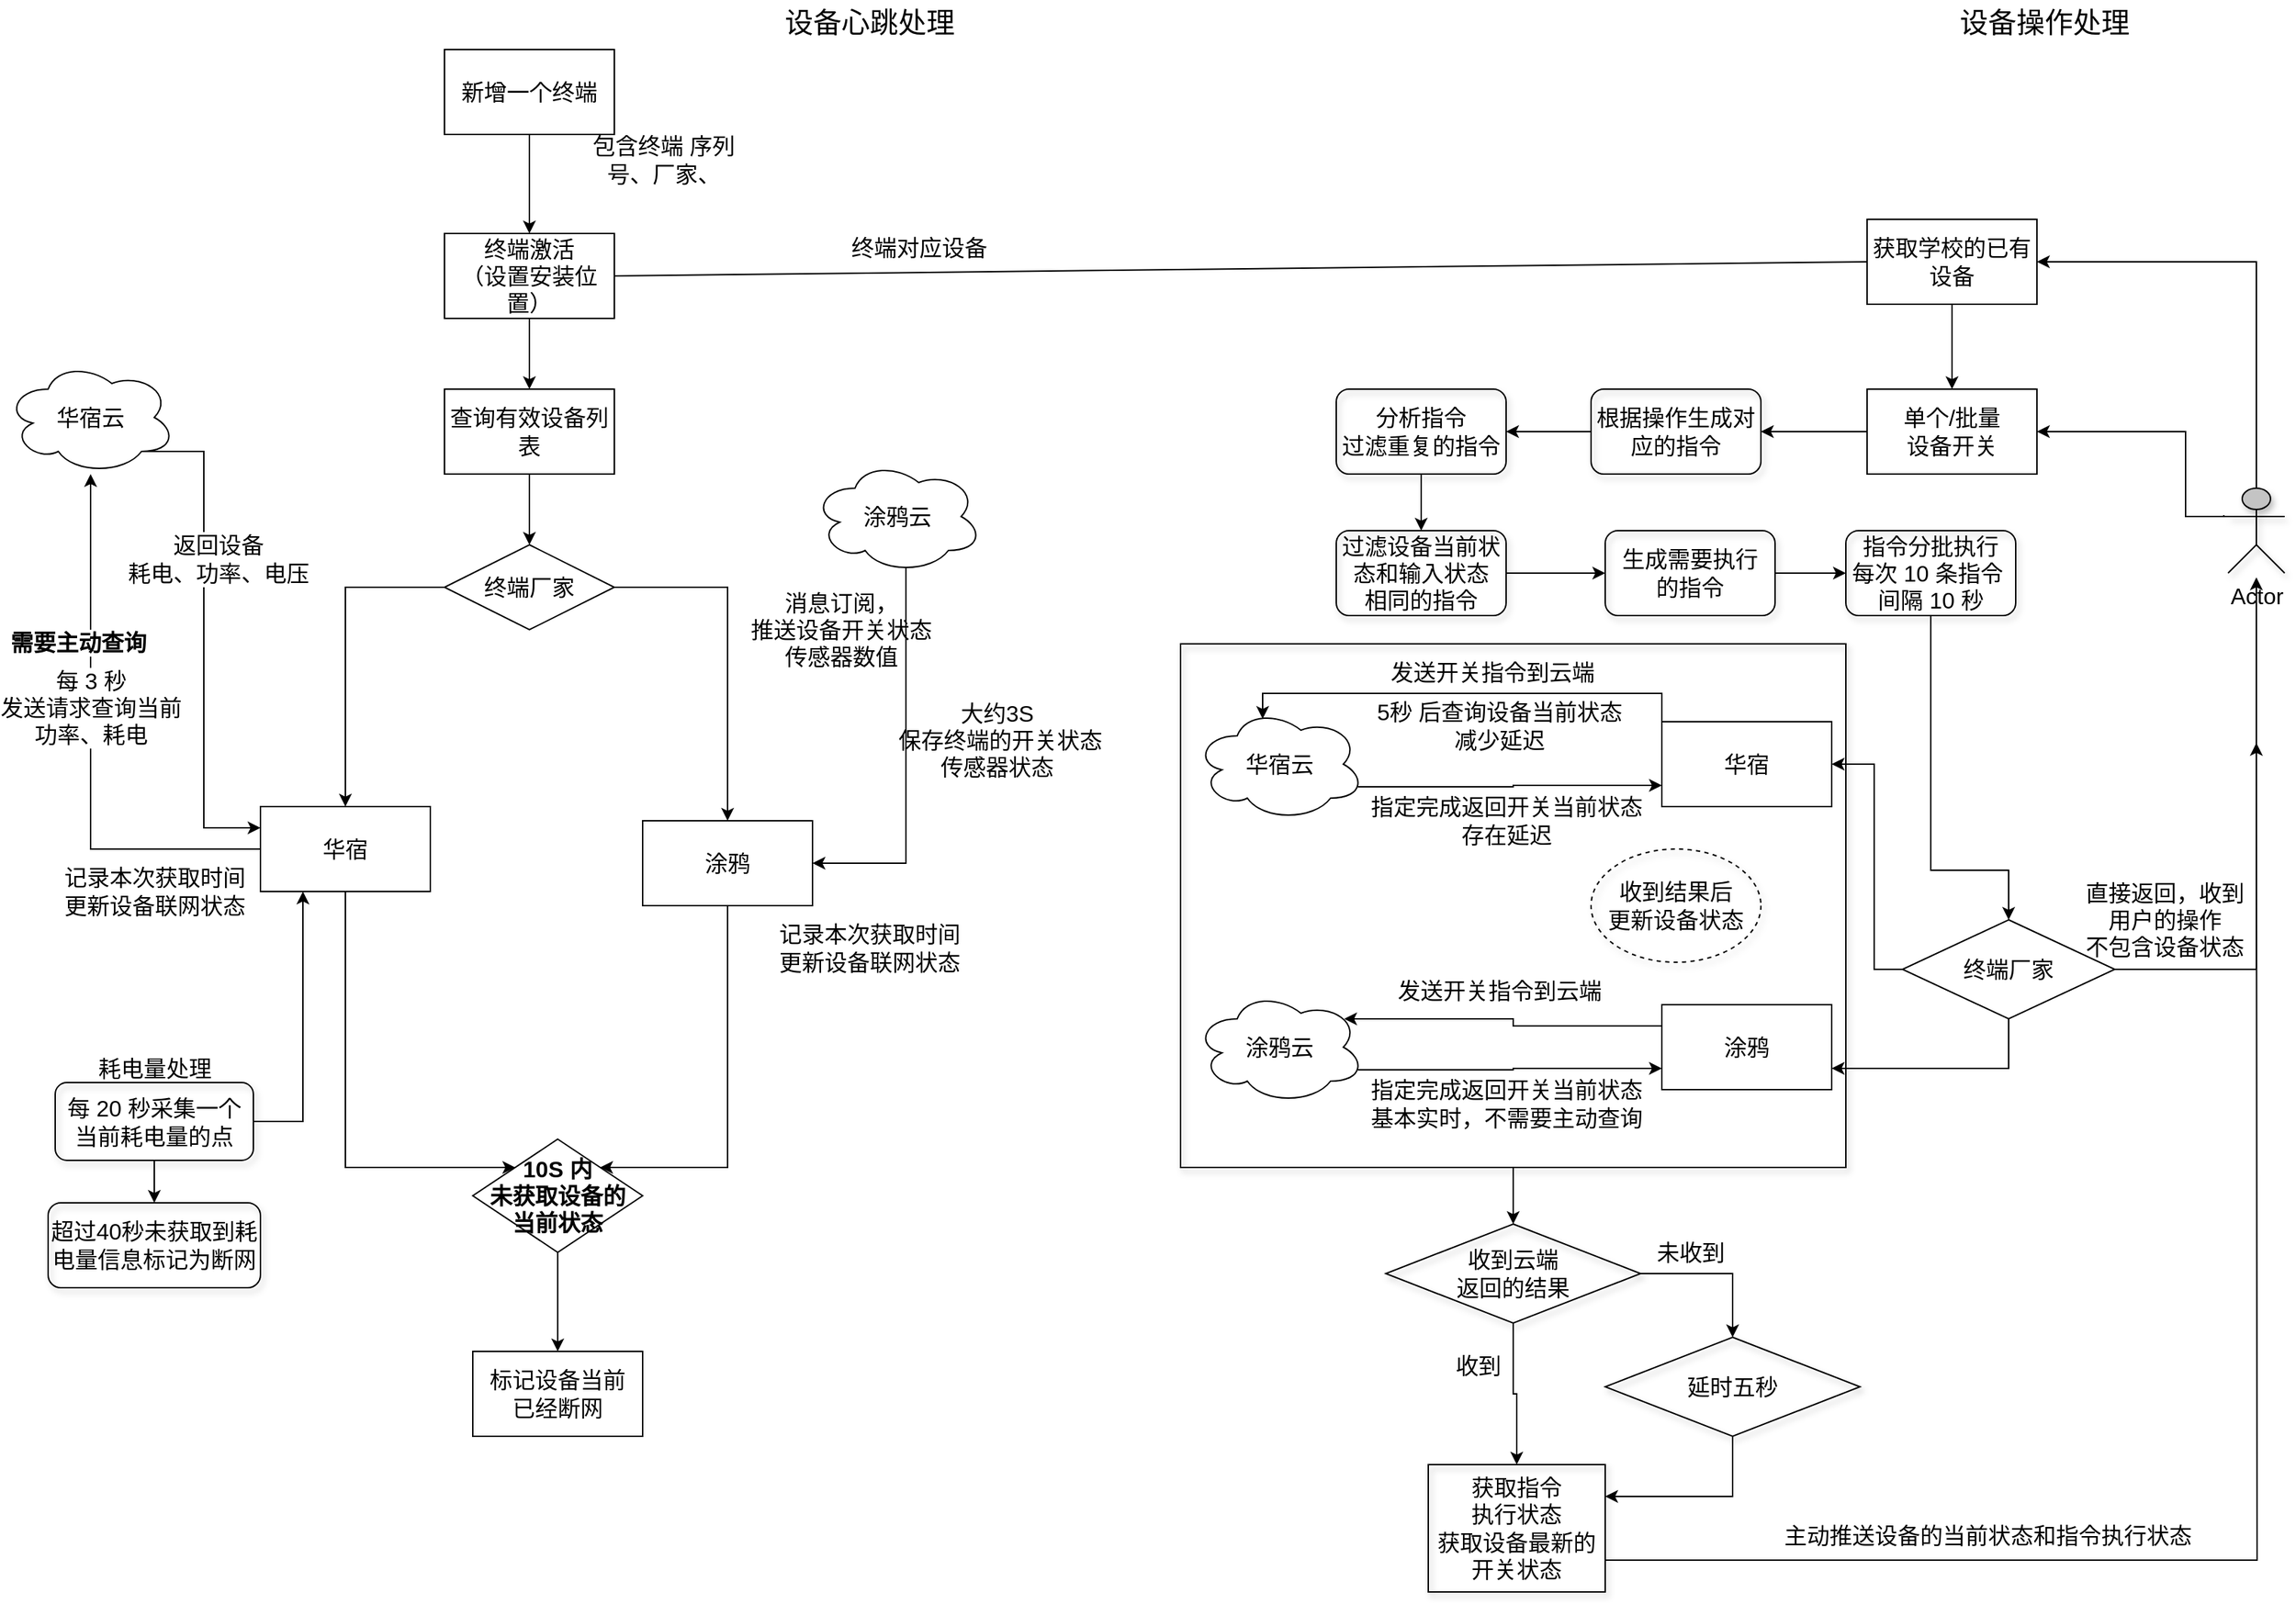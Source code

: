 <mxfile version="15.6.8" type="github"><diagram id="ZUUwoau2dOV1wUeIQhq4" name="Page-1"><mxGraphModel dx="1422" dy="804" grid="1" gridSize="10" guides="1" tooltips="1" connect="1" arrows="1" fold="1" page="1" pageScale="1" pageWidth="827" pageHeight="1169" math="0" shadow="0"><root><mxCell id="0"/><mxCell id="1" parent="0"/><mxCell id="atkVDAw9TOZq_t1VepGE-93" value="" style="rounded=0;whiteSpace=wrap;html=1;shadow=1;sketch=0;fontSize=16;strokeColor=default;fillColor=none;" vertex="1" parent="1"><mxGeometry x="850" y="470" width="470" height="370" as="geometry"/></mxCell><mxCell id="atkVDAw9TOZq_t1VepGE-56" style="edgeStyle=orthogonalEdgeStyle;rounded=0;orthogonalLoop=1;jettySize=auto;html=1;exitX=0.5;exitY=1;exitDx=0;exitDy=0;fontSize=16;" edge="1" parent="1" source="yvdlTApYN1XfsLKoz2Sv-1" target="atkVDAw9TOZq_t1VepGE-43"><mxGeometry relative="1" as="geometry"/></mxCell><mxCell id="yvdlTApYN1XfsLKoz2Sv-1" value="获取学校的已有设备" style="rounded=0;whiteSpace=wrap;html=1;fontSize=16;" parent="1" vertex="1"><mxGeometry x="1335" y="170" width="120" height="60" as="geometry"/></mxCell><mxCell id="atkVDAw9TOZq_t1VepGE-6" value="" style="edgeStyle=orthogonalEdgeStyle;rounded=0;orthogonalLoop=1;jettySize=auto;html=1;fontSize=16;" edge="1" parent="1" source="atkVDAw9TOZq_t1VepGE-1" target="atkVDAw9TOZq_t1VepGE-2"><mxGeometry relative="1" as="geometry"/></mxCell><mxCell id="atkVDAw9TOZq_t1VepGE-1" value="新增一个终端" style="rounded=0;whiteSpace=wrap;html=1;fontSize=16;" vertex="1" parent="1"><mxGeometry x="330" y="50" width="120" height="60" as="geometry"/></mxCell><mxCell id="atkVDAw9TOZq_t1VepGE-5" value="" style="edgeStyle=orthogonalEdgeStyle;rounded=0;orthogonalLoop=1;jettySize=auto;html=1;fontSize=16;" edge="1" parent="1" source="atkVDAw9TOZq_t1VepGE-2" target="atkVDAw9TOZq_t1VepGE-4"><mxGeometry relative="1" as="geometry"/></mxCell><mxCell id="atkVDAw9TOZq_t1VepGE-2" value="终端激活&lt;br style=&quot;font-size: 16px;&quot;&gt;（设置安装位置）" style="rounded=0;whiteSpace=wrap;html=1;fontSize=16;" vertex="1" parent="1"><mxGeometry x="330" y="180" width="120" height="60" as="geometry"/></mxCell><mxCell id="atkVDAw9TOZq_t1VepGE-3" value="包含终端 序列号、厂家、" style="text;html=1;strokeColor=none;fillColor=none;align=center;verticalAlign=middle;whiteSpace=wrap;rounded=0;fontSize=16;" vertex="1" parent="1"><mxGeometry x="430" y="100" width="110" height="55" as="geometry"/></mxCell><mxCell id="atkVDAw9TOZq_t1VepGE-17" value="" style="edgeStyle=orthogonalEdgeStyle;rounded=0;orthogonalLoop=1;jettySize=auto;html=1;fontSize=16;" edge="1" parent="1" source="atkVDAw9TOZq_t1VepGE-4" target="atkVDAw9TOZq_t1VepGE-16"><mxGeometry relative="1" as="geometry"/></mxCell><mxCell id="atkVDAw9TOZq_t1VepGE-4" value="查询有效设备列表" style="whiteSpace=wrap;html=1;rounded=0;fontSize=16;" vertex="1" parent="1"><mxGeometry x="330" y="290" width="120" height="60" as="geometry"/></mxCell><mxCell id="atkVDAw9TOZq_t1VepGE-29" style="edgeStyle=orthogonalEdgeStyle;rounded=0;orthogonalLoop=1;jettySize=auto;html=1;exitX=0.55;exitY=0.95;exitDx=0;exitDy=0;exitPerimeter=0;entryX=1;entryY=0.5;entryDx=0;entryDy=0;fontSize=16;" edge="1" parent="1" source="atkVDAw9TOZq_t1VepGE-7" target="atkVDAw9TOZq_t1VepGE-20"><mxGeometry relative="1" as="geometry"/></mxCell><mxCell id="atkVDAw9TOZq_t1VepGE-7" value="涂鸦云" style="ellipse;shape=cloud;whiteSpace=wrap;html=1;fontSize=16;" vertex="1" parent="1"><mxGeometry x="590" y="340" width="120" height="80" as="geometry"/></mxCell><mxCell id="atkVDAw9TOZq_t1VepGE-24" style="edgeStyle=orthogonalEdgeStyle;rounded=0;orthogonalLoop=1;jettySize=auto;html=1;exitX=0.8;exitY=0.8;exitDx=0;exitDy=0;exitPerimeter=0;entryX=0;entryY=0.25;entryDx=0;entryDy=0;fontSize=16;" edge="1" parent="1" source="atkVDAw9TOZq_t1VepGE-8" target="atkVDAw9TOZq_t1VepGE-18"><mxGeometry relative="1" as="geometry"><Array as="points"><mxPoint x="160" y="334"/><mxPoint x="160" y="600"/></Array></mxGeometry></mxCell><mxCell id="atkVDAw9TOZq_t1VepGE-27" value="返回设备&lt;br style=&quot;font-size: 16px;&quot;&gt;耗电、功率、电压" style="edgeLabel;html=1;align=center;verticalAlign=middle;resizable=0;points=[];fontSize=16;" vertex="1" connectable="0" parent="atkVDAw9TOZq_t1VepGE-24"><mxGeometry x="-0.702" y="7" relative="1" as="geometry"><mxPoint x="3" y="68" as="offset"/></mxGeometry></mxCell><mxCell id="atkVDAw9TOZq_t1VepGE-8" value="华宿云" style="ellipse;shape=cloud;whiteSpace=wrap;html=1;fontSize=16;" vertex="1" parent="1"><mxGeometry x="20" y="270" width="120" height="80" as="geometry"/></mxCell><mxCell id="atkVDAw9TOZq_t1VepGE-9" value="" style="endArrow=none;html=1;rounded=0;entryX=0;entryY=0.5;entryDx=0;entryDy=0;exitX=1;exitY=0.5;exitDx=0;exitDy=0;fontSize=16;" edge="1" parent="1" source="atkVDAw9TOZq_t1VepGE-2" target="yvdlTApYN1XfsLKoz2Sv-1"><mxGeometry width="50" height="50" relative="1" as="geometry"><mxPoint x="470" y="240" as="sourcePoint"/><mxPoint x="520" y="190" as="targetPoint"/></mxGeometry></mxCell><mxCell id="atkVDAw9TOZq_t1VepGE-10" value="终端对应设备" style="text;html=1;align=center;verticalAlign=middle;resizable=0;points=[];autosize=1;strokeColor=none;fillColor=none;fontSize=16;" vertex="1" parent="1"><mxGeometry x="610" y="180" width="110" height="20" as="geometry"/></mxCell><mxCell id="atkVDAw9TOZq_t1VepGE-19" value="" style="edgeStyle=orthogonalEdgeStyle;rounded=0;orthogonalLoop=1;jettySize=auto;html=1;fontSize=16;" edge="1" parent="1" source="atkVDAw9TOZq_t1VepGE-16" target="atkVDAw9TOZq_t1VepGE-18"><mxGeometry relative="1" as="geometry"/></mxCell><mxCell id="atkVDAw9TOZq_t1VepGE-21" value="" style="edgeStyle=orthogonalEdgeStyle;rounded=0;orthogonalLoop=1;jettySize=auto;html=1;fontSize=16;" edge="1" parent="1" source="atkVDAw9TOZq_t1VepGE-16" target="atkVDAw9TOZq_t1VepGE-20"><mxGeometry relative="1" as="geometry"/></mxCell><mxCell id="atkVDAw9TOZq_t1VepGE-16" value="终端厂家" style="rhombus;whiteSpace=wrap;html=1;rounded=0;fontSize=16;" vertex="1" parent="1"><mxGeometry x="330" y="400" width="120" height="60" as="geometry"/></mxCell><mxCell id="atkVDAw9TOZq_t1VepGE-22" style="edgeStyle=orthogonalEdgeStyle;rounded=0;orthogonalLoop=1;jettySize=auto;html=1;exitX=0;exitY=0.5;exitDx=0;exitDy=0;fontSize=16;" edge="1" parent="1" source="atkVDAw9TOZq_t1VepGE-18" target="atkVDAw9TOZq_t1VepGE-8"><mxGeometry relative="1" as="geometry"/></mxCell><mxCell id="atkVDAw9TOZq_t1VepGE-23" value="每 3 秒&lt;br style=&quot;font-size: 16px;&quot;&gt;发送请求查询当前&lt;br style=&quot;font-size: 16px;&quot;&gt;功率、耗电" style="edgeLabel;html=1;align=center;verticalAlign=middle;resizable=0;points=[];fontSize=16;" vertex="1" connectable="0" parent="atkVDAw9TOZq_t1VepGE-22"><mxGeometry x="0.585" y="-7" relative="1" as="geometry"><mxPoint x="-7" y="85" as="offset"/></mxGeometry></mxCell><mxCell id="atkVDAw9TOZq_t1VepGE-126" value="需要主动查询" style="edgeLabel;html=1;align=center;verticalAlign=middle;resizable=0;points=[];fontSize=16;fontStyle=1" vertex="1" connectable="0" parent="atkVDAw9TOZq_t1VepGE-22"><mxGeometry x="0.382" y="9" relative="1" as="geometry"><mxPoint as="offset"/></mxGeometry></mxCell><mxCell id="atkVDAw9TOZq_t1VepGE-123" style="edgeStyle=orthogonalEdgeStyle;rounded=0;orthogonalLoop=1;jettySize=auto;html=1;exitX=0.5;exitY=1;exitDx=0;exitDy=0;entryX=0;entryY=0;entryDx=0;entryDy=0;fontSize=16;" edge="1" parent="1" source="atkVDAw9TOZq_t1VepGE-18" target="atkVDAw9TOZq_t1VepGE-36"><mxGeometry relative="1" as="geometry"><Array as="points"><mxPoint x="260" y="840"/></Array></mxGeometry></mxCell><mxCell id="atkVDAw9TOZq_t1VepGE-18" value="华宿" style="whiteSpace=wrap;html=1;rounded=0;fontSize=16;" vertex="1" parent="1"><mxGeometry x="200" y="585" width="120" height="60" as="geometry"/></mxCell><mxCell id="atkVDAw9TOZq_t1VepGE-122" style="edgeStyle=orthogonalEdgeStyle;rounded=0;orthogonalLoop=1;jettySize=auto;html=1;exitX=0.5;exitY=1;exitDx=0;exitDy=0;entryX=1;entryY=0;entryDx=0;entryDy=0;fontSize=16;" edge="1" parent="1" source="atkVDAw9TOZq_t1VepGE-20" target="atkVDAw9TOZq_t1VepGE-36"><mxGeometry relative="1" as="geometry"><Array as="points"><mxPoint x="530" y="840"/></Array></mxGeometry></mxCell><mxCell id="atkVDAw9TOZq_t1VepGE-20" value="涂鸦" style="whiteSpace=wrap;html=1;rounded=0;fontSize=16;" vertex="1" parent="1"><mxGeometry x="470" y="595" width="120" height="60" as="geometry"/></mxCell><mxCell id="atkVDAw9TOZq_t1VepGE-28" value="记录本次获取时间&lt;br style=&quot;font-size: 16px;&quot;&gt;更新设备联网状态" style="text;html=1;align=center;verticalAlign=middle;resizable=0;points=[];autosize=1;strokeColor=none;fillColor=none;fontSize=16;" vertex="1" parent="1"><mxGeometry x="55" y="625" width="140" height="40" as="geometry"/></mxCell><mxCell id="atkVDAw9TOZq_t1VepGE-30" value="消息订阅，&lt;br style=&quot;font-size: 16px;&quot;&gt;推送设备开关状态&lt;br style=&quot;font-size: 16px;&quot;&gt;传感器数值" style="text;html=1;align=center;verticalAlign=middle;resizable=0;points=[];autosize=1;strokeColor=none;fillColor=none;fontSize=16;" vertex="1" parent="1"><mxGeometry x="540" y="430" width="140" height="60" as="geometry"/></mxCell><mxCell id="atkVDAw9TOZq_t1VepGE-31" value="大约3S&lt;br style=&quot;font-size: 16px;&quot;&gt;&amp;nbsp;保存终端的开关状态&lt;br style=&quot;font-size: 16px;&quot;&gt;传感器状态" style="text;html=1;align=center;verticalAlign=middle;resizable=0;points=[];autosize=1;strokeColor=none;fillColor=none;fontSize=16;dashed=1;" vertex="1" parent="1"><mxGeometry x="640" y="508" width="160" height="60" as="geometry"/></mxCell><mxCell id="atkVDAw9TOZq_t1VepGE-32" value="记录本次获取时间&lt;br style=&quot;font-size: 16px;&quot;&gt;更新设备联网状态" style="text;html=1;align=center;verticalAlign=middle;resizable=0;points=[];autosize=1;strokeColor=none;fillColor=none;fontSize=16;" vertex="1" parent="1"><mxGeometry x="560" y="665" width="140" height="40" as="geometry"/></mxCell><mxCell id="atkVDAw9TOZq_t1VepGE-121" value="" style="edgeStyle=orthogonalEdgeStyle;rounded=0;orthogonalLoop=1;jettySize=auto;html=1;fontSize=16;" edge="1" parent="1" source="atkVDAw9TOZq_t1VepGE-36" target="atkVDAw9TOZq_t1VepGE-40"><mxGeometry relative="1" as="geometry"/></mxCell><mxCell id="atkVDAw9TOZq_t1VepGE-36" value="&lt;b&gt;10S 内&lt;br style=&quot;font-size: 16px&quot;&gt;未获取设备的&lt;br style=&quot;font-size: 16px&quot;&gt;当前状态&lt;/b&gt;" style="rhombus;whiteSpace=wrap;html=1;fontSize=16;" vertex="1" parent="1"><mxGeometry x="350" y="820" width="120" height="80" as="geometry"/></mxCell><mxCell id="atkVDAw9TOZq_t1VepGE-40" value="标记设备当前&lt;br style=&quot;font-size: 16px;&quot;&gt;已经断网" style="whiteSpace=wrap;html=1;fontSize=16;" vertex="1" parent="1"><mxGeometry x="350" y="970" width="120" height="60" as="geometry"/></mxCell><mxCell id="atkVDAw9TOZq_t1VepGE-71" style="edgeStyle=orthogonalEdgeStyle;rounded=0;orthogonalLoop=1;jettySize=auto;html=1;exitX=0;exitY=0.5;exitDx=0;exitDy=0;entryX=1;entryY=0.5;entryDx=0;entryDy=0;fontSize=16;" edge="1" parent="1" source="atkVDAw9TOZq_t1VepGE-43" target="atkVDAw9TOZq_t1VepGE-63"><mxGeometry relative="1" as="geometry"/></mxCell><mxCell id="atkVDAw9TOZq_t1VepGE-43" value="单个/批量&lt;br style=&quot;font-size: 16px;&quot;&gt;设备开关" style="rounded=0;whiteSpace=wrap;html=1;fontSize=16;" vertex="1" parent="1"><mxGeometry x="1335" y="290" width="120" height="60" as="geometry"/></mxCell><mxCell id="atkVDAw9TOZq_t1VepGE-87" style="edgeStyle=orthogonalEdgeStyle;rounded=0;orthogonalLoop=1;jettySize=auto;html=1;exitX=0.96;exitY=0.7;exitDx=0;exitDy=0;exitPerimeter=0;entryX=0;entryY=0.75;entryDx=0;entryDy=0;fontSize=16;" edge="1" parent="1" source="atkVDAw9TOZq_t1VepGE-44" target="atkVDAw9TOZq_t1VepGE-48"><mxGeometry relative="1" as="geometry"/></mxCell><mxCell id="atkVDAw9TOZq_t1VepGE-44" value="涂鸦云" style="ellipse;shape=cloud;whiteSpace=wrap;html=1;fontSize=16;" vertex="1" parent="1"><mxGeometry x="860" y="715" width="120" height="80" as="geometry"/></mxCell><mxCell id="atkVDAw9TOZq_t1VepGE-78" style="edgeStyle=orthogonalEdgeStyle;rounded=0;orthogonalLoop=1;jettySize=auto;html=1;exitX=0.96;exitY=0.7;exitDx=0;exitDy=0;exitPerimeter=0;entryX=0;entryY=0.75;entryDx=0;entryDy=0;fontSize=16;" edge="1" parent="1" source="atkVDAw9TOZq_t1VepGE-45" target="atkVDAw9TOZq_t1VepGE-50"><mxGeometry relative="1" as="geometry"/></mxCell><mxCell id="atkVDAw9TOZq_t1VepGE-79" value="指定完成返回开关当前状态&lt;br style=&quot;font-size: 16px;&quot;&gt;存在延迟" style="edgeLabel;html=1;align=center;verticalAlign=middle;resizable=0;points=[];fontSize=16;" vertex="1" connectable="0" parent="atkVDAw9TOZq_t1VepGE-78"><mxGeometry x="-0.316" y="-10" relative="1" as="geometry"><mxPoint x="31" y="14" as="offset"/></mxGeometry></mxCell><mxCell id="atkVDAw9TOZq_t1VepGE-88" value="指定完成返回开关当前状态&lt;br style=&quot;font-size: 16px;&quot;&gt;基本实时，不需要主动查询" style="edgeLabel;html=1;align=center;verticalAlign=middle;resizable=0;points=[];fontSize=16;" vertex="1" connectable="0" parent="atkVDAw9TOZq_t1VepGE-78"><mxGeometry x="-0.316" y="-10" relative="1" as="geometry"><mxPoint x="31" y="214" as="offset"/></mxGeometry></mxCell><mxCell id="atkVDAw9TOZq_t1VepGE-45" value="华宿云" style="ellipse;shape=cloud;whiteSpace=wrap;html=1;fontSize=16;" vertex="1" parent="1"><mxGeometry x="860" y="515" width="120" height="80" as="geometry"/></mxCell><mxCell id="atkVDAw9TOZq_t1VepGE-51" value="" style="edgeStyle=orthogonalEdgeStyle;rounded=0;orthogonalLoop=1;jettySize=auto;html=1;fontSize=16;" edge="1" parent="1" source="atkVDAw9TOZq_t1VepGE-46" target="atkVDAw9TOZq_t1VepGE-50"><mxGeometry relative="1" as="geometry"><Array as="points"><mxPoint x="1340" y="555"/></Array></mxGeometry></mxCell><mxCell id="atkVDAw9TOZq_t1VepGE-52" style="edgeStyle=orthogonalEdgeStyle;rounded=0;orthogonalLoop=1;jettySize=auto;html=1;exitX=0.5;exitY=1;exitDx=0;exitDy=0;entryX=1;entryY=0.75;entryDx=0;entryDy=0;fontSize=16;" edge="1" parent="1" source="atkVDAw9TOZq_t1VepGE-46" target="atkVDAw9TOZq_t1VepGE-48"><mxGeometry relative="1" as="geometry"/></mxCell><mxCell id="atkVDAw9TOZq_t1VepGE-90" style="edgeStyle=orthogonalEdgeStyle;rounded=0;orthogonalLoop=1;jettySize=auto;html=1;exitX=1;exitY=0.5;exitDx=0;exitDy=0;fontSize=16;" edge="1" parent="1" source="atkVDAw9TOZq_t1VepGE-46" target="atkVDAw9TOZq_t1VepGE-53"><mxGeometry relative="1" as="geometry"/></mxCell><mxCell id="atkVDAw9TOZq_t1VepGE-46" value="终端厂家" style="rhombus;whiteSpace=wrap;html=1;rounded=0;fontSize=16;" vertex="1" parent="1"><mxGeometry x="1360" y="665" width="150" height="70" as="geometry"/></mxCell><mxCell id="atkVDAw9TOZq_t1VepGE-85" style="edgeStyle=orthogonalEdgeStyle;rounded=0;orthogonalLoop=1;jettySize=auto;html=1;exitX=0;exitY=0.25;exitDx=0;exitDy=0;entryX=0.88;entryY=0.25;entryDx=0;entryDy=0;entryPerimeter=0;fontSize=16;" edge="1" parent="1" source="atkVDAw9TOZq_t1VepGE-48" target="atkVDAw9TOZq_t1VepGE-44"><mxGeometry relative="1" as="geometry"/></mxCell><mxCell id="atkVDAw9TOZq_t1VepGE-48" value="涂鸦" style="whiteSpace=wrap;html=1;rounded=0;fontSize=16;" vertex="1" parent="1"><mxGeometry x="1190" y="725" width="120" height="60" as="geometry"/></mxCell><mxCell id="atkVDAw9TOZq_t1VepGE-82" style="edgeStyle=orthogonalEdgeStyle;rounded=0;orthogonalLoop=1;jettySize=auto;html=1;exitX=0;exitY=0;exitDx=0;exitDy=0;entryX=0.4;entryY=0.1;entryDx=0;entryDy=0;entryPerimeter=0;fontSize=16;" edge="1" parent="1" source="atkVDAw9TOZq_t1VepGE-50" target="atkVDAw9TOZq_t1VepGE-45"><mxGeometry relative="1" as="geometry"><Array as="points"><mxPoint x="1190" y="505"/><mxPoint x="908" y="505"/></Array></mxGeometry></mxCell><mxCell id="atkVDAw9TOZq_t1VepGE-50" value="华宿" style="whiteSpace=wrap;html=1;rounded=0;fontSize=16;" vertex="1" parent="1"><mxGeometry x="1190" y="525" width="120" height="60" as="geometry"/></mxCell><mxCell id="atkVDAw9TOZq_t1VepGE-55" style="edgeStyle=orthogonalEdgeStyle;rounded=0;orthogonalLoop=1;jettySize=auto;html=1;exitX=0;exitY=0.333;exitDx=0;exitDy=0;exitPerimeter=0;entryX=1;entryY=0.5;entryDx=0;entryDy=0;fontSize=16;" edge="1" parent="1" source="atkVDAw9TOZq_t1VepGE-53" target="yvdlTApYN1XfsLKoz2Sv-1"><mxGeometry relative="1" as="geometry"><Array as="points"><mxPoint x="1610" y="380"/><mxPoint x="1610" y="200"/></Array></mxGeometry></mxCell><mxCell id="atkVDAw9TOZq_t1VepGE-57" style="edgeStyle=orthogonalEdgeStyle;rounded=0;orthogonalLoop=1;jettySize=auto;html=1;exitX=0;exitY=0.333;exitDx=0;exitDy=0;exitPerimeter=0;entryX=1;entryY=0.5;entryDx=0;entryDy=0;fontSize=16;" edge="1" parent="1" source="atkVDAw9TOZq_t1VepGE-53" target="atkVDAw9TOZq_t1VepGE-43"><mxGeometry relative="1" as="geometry"><Array as="points"><mxPoint x="1560" y="380"/><mxPoint x="1560" y="320"/></Array></mxGeometry></mxCell><mxCell id="atkVDAw9TOZq_t1VepGE-53" value="Actor" style="shape=umlActor;verticalLabelPosition=bottom;verticalAlign=top;html=1;outlineConnect=0;perimeterSpacing=3;shadow=1;sketch=0;fillColor=#C4C4C4;fontSize=16;" vertex="1" parent="1"><mxGeometry x="1590" y="360" width="40" height="60" as="geometry"/></mxCell><mxCell id="atkVDAw9TOZq_t1VepGE-65" value="" style="edgeStyle=orthogonalEdgeStyle;rounded=0;orthogonalLoop=1;jettySize=auto;html=1;fontSize=16;" edge="1" parent="1" source="atkVDAw9TOZq_t1VepGE-63" target="atkVDAw9TOZq_t1VepGE-64"><mxGeometry relative="1" as="geometry"/></mxCell><mxCell id="atkVDAw9TOZq_t1VepGE-63" value="根据操作生成对应的指令" style="rounded=1;whiteSpace=wrap;html=1;shadow=1;sketch=0;fontSize=16;strokeColor=default;fillColor=none;" vertex="1" parent="1"><mxGeometry x="1140" y="290" width="120" height="60" as="geometry"/></mxCell><mxCell id="atkVDAw9TOZq_t1VepGE-67" value="" style="edgeStyle=orthogonalEdgeStyle;rounded=0;orthogonalLoop=1;jettySize=auto;html=1;fontSize=16;" edge="1" parent="1" source="atkVDAw9TOZq_t1VepGE-64" target="atkVDAw9TOZq_t1VepGE-66"><mxGeometry relative="1" as="geometry"/></mxCell><mxCell id="atkVDAw9TOZq_t1VepGE-64" value="分析指令&lt;br style=&quot;font-size: 16px;&quot;&gt;过滤重复的指令" style="whiteSpace=wrap;html=1;rounded=1;shadow=1;fontSize=16;fillColor=none;sketch=0;" vertex="1" parent="1"><mxGeometry x="960" y="290" width="120" height="60" as="geometry"/></mxCell><mxCell id="atkVDAw9TOZq_t1VepGE-69" value="" style="edgeStyle=orthogonalEdgeStyle;rounded=0;orthogonalLoop=1;jettySize=auto;html=1;fontSize=16;" edge="1" parent="1" source="atkVDAw9TOZq_t1VepGE-66" target="atkVDAw9TOZq_t1VepGE-68"><mxGeometry relative="1" as="geometry"/></mxCell><mxCell id="atkVDAw9TOZq_t1VepGE-66" value="过滤设备当前状态和输入状态&lt;br style=&quot;font-size: 16px;&quot;&gt;相同的指令" style="whiteSpace=wrap;html=1;rounded=1;shadow=1;fontSize=16;fillColor=none;sketch=0;" vertex="1" parent="1"><mxGeometry x="960" y="390" width="120" height="60" as="geometry"/></mxCell><mxCell id="atkVDAw9TOZq_t1VepGE-114" value="" style="edgeStyle=orthogonalEdgeStyle;rounded=0;orthogonalLoop=1;jettySize=auto;html=1;fontSize=16;" edge="1" parent="1" source="atkVDAw9TOZq_t1VepGE-68" target="atkVDAw9TOZq_t1VepGE-111"><mxGeometry relative="1" as="geometry"/></mxCell><mxCell id="atkVDAw9TOZq_t1VepGE-68" value="生成需要执行&lt;br style=&quot;font-size: 16px;&quot;&gt;的指令" style="whiteSpace=wrap;html=1;rounded=1;shadow=1;fontSize=16;fillColor=none;sketch=0;" vertex="1" parent="1"><mxGeometry x="1150" y="390" width="120" height="60" as="geometry"/></mxCell><mxCell id="atkVDAw9TOZq_t1VepGE-72" value="发送开关指令到云端" style="text;html=1;align=center;verticalAlign=middle;resizable=0;points=[];autosize=1;strokeColor=none;fillColor=none;fontSize=16;" vertex="1" parent="1"><mxGeometry x="990" y="480" width="160" height="20" as="geometry"/></mxCell><mxCell id="atkVDAw9TOZq_t1VepGE-75" value="" style="edgeStyle=orthogonalEdgeStyle;rounded=0;orthogonalLoop=1;jettySize=auto;html=1;fontSize=16;" edge="1" parent="1" source="atkVDAw9TOZq_t1VepGE-73" target="atkVDAw9TOZq_t1VepGE-74"><mxGeometry relative="1" as="geometry"/></mxCell><mxCell id="atkVDAw9TOZq_t1VepGE-76" style="edgeStyle=orthogonalEdgeStyle;rounded=0;orthogonalLoop=1;jettySize=auto;html=1;exitX=1;exitY=0.5;exitDx=0;exitDy=0;entryX=0.25;entryY=1;entryDx=0;entryDy=0;fontSize=16;" edge="1" parent="1" source="atkVDAw9TOZq_t1VepGE-73" target="atkVDAw9TOZq_t1VepGE-18"><mxGeometry relative="1" as="geometry"/></mxCell><mxCell id="atkVDAw9TOZq_t1VepGE-73" value="每 20 秒采集一个当前耗电量的点" style="rounded=1;whiteSpace=wrap;html=1;shadow=1;sketch=0;fontSize=16;strokeColor=default;fillColor=none;" vertex="1" parent="1"><mxGeometry x="55" y="780" width="140" height="55" as="geometry"/></mxCell><mxCell id="atkVDAw9TOZq_t1VepGE-74" value="超过40秒未获取到耗电量信息标记为断网" style="whiteSpace=wrap;html=1;rounded=1;shadow=1;fontSize=16;fillColor=none;sketch=0;" vertex="1" parent="1"><mxGeometry x="50" y="865" width="150" height="60" as="geometry"/></mxCell><mxCell id="atkVDAw9TOZq_t1VepGE-77" value="耗电量处理" style="text;html=1;align=center;verticalAlign=middle;resizable=0;points=[];autosize=1;strokeColor=none;fillColor=none;fontSize=16;" vertex="1" parent="1"><mxGeometry x="75" y="760" width="100" height="20" as="geometry"/></mxCell><mxCell id="atkVDAw9TOZq_t1VepGE-83" value="5秒 后查询设备当前状态&lt;br style=&quot;font-size: 16px;&quot;&gt;减少延迟" style="text;html=1;align=center;verticalAlign=middle;resizable=0;points=[];autosize=1;strokeColor=none;fillColor=none;fontSize=16;" vertex="1" parent="1"><mxGeometry x="980" y="508" width="190" height="40" as="geometry"/></mxCell><mxCell id="atkVDAw9TOZq_t1VepGE-86" value="发送开关指令到云端" style="text;html=1;align=center;verticalAlign=middle;resizable=0;points=[];autosize=1;strokeColor=none;fillColor=none;fontSize=16;" vertex="1" parent="1"><mxGeometry x="995" y="705" width="160" height="20" as="geometry"/></mxCell><mxCell id="atkVDAw9TOZq_t1VepGE-91" value="直接返回，收到&lt;br style=&quot;font-size: 16px;&quot;&gt;用户的操作&lt;br style=&quot;font-size: 16px;&quot;&gt;不包含设备状态" style="text;html=1;align=center;verticalAlign=middle;resizable=0;points=[];autosize=1;strokeColor=none;fillColor=none;fontSize=16;" vertex="1" parent="1"><mxGeometry x="1480" y="635" width="130" height="60" as="geometry"/></mxCell><mxCell id="atkVDAw9TOZq_t1VepGE-95" value="" style="edgeStyle=orthogonalEdgeStyle;rounded=0;orthogonalLoop=1;jettySize=auto;html=1;fontSize=16;" edge="1" parent="1" source="atkVDAw9TOZq_t1VepGE-93" target="atkVDAw9TOZq_t1VepGE-94"><mxGeometry relative="1" as="geometry"/></mxCell><mxCell id="atkVDAw9TOZq_t1VepGE-100" style="edgeStyle=orthogonalEdgeStyle;rounded=0;orthogonalLoop=1;jettySize=auto;html=1;exitX=1;exitY=0.5;exitDx=0;exitDy=0;entryX=0.5;entryY=0;entryDx=0;entryDy=0;fontSize=16;" edge="1" parent="1" source="atkVDAw9TOZq_t1VepGE-94" target="atkVDAw9TOZq_t1VepGE-97"><mxGeometry relative="1" as="geometry"/></mxCell><mxCell id="atkVDAw9TOZq_t1VepGE-104" style="edgeStyle=orthogonalEdgeStyle;rounded=0;orthogonalLoop=1;jettySize=auto;html=1;exitX=0.5;exitY=1;exitDx=0;exitDy=0;fontSize=16;" edge="1" parent="1" source="atkVDAw9TOZq_t1VepGE-94" target="atkVDAw9TOZq_t1VepGE-103"><mxGeometry relative="1" as="geometry"/></mxCell><mxCell id="atkVDAw9TOZq_t1VepGE-94" value="收到云端&lt;br style=&quot;font-size: 16px;&quot;&gt;返回的结果&lt;br style=&quot;font-size: 16px;&quot;&gt;" style="rhombus;whiteSpace=wrap;html=1;rounded=0;shadow=1;fontSize=16;fillColor=none;sketch=0;" vertex="1" parent="1"><mxGeometry x="995" y="880" width="180" height="70" as="geometry"/></mxCell><mxCell id="atkVDAw9TOZq_t1VepGE-105" style="edgeStyle=orthogonalEdgeStyle;rounded=0;orthogonalLoop=1;jettySize=auto;html=1;exitX=0.5;exitY=1;exitDx=0;exitDy=0;entryX=1;entryY=0.25;entryDx=0;entryDy=0;fontSize=16;" edge="1" parent="1" source="atkVDAw9TOZq_t1VepGE-97" target="atkVDAw9TOZq_t1VepGE-103"><mxGeometry relative="1" as="geometry"/></mxCell><mxCell id="atkVDAw9TOZq_t1VepGE-97" value="延时五秒" style="rhombus;whiteSpace=wrap;html=1;rounded=0;shadow=1;fontSize=16;fillColor=none;sketch=0;" vertex="1" parent="1"><mxGeometry x="1150" y="960" width="180" height="70" as="geometry"/></mxCell><mxCell id="atkVDAw9TOZq_t1VepGE-101" value="未收到" style="text;html=1;align=center;verticalAlign=middle;resizable=0;points=[];autosize=1;strokeColor=none;fillColor=none;fontSize=16;" vertex="1" parent="1"><mxGeometry x="1180" y="890" width="60" height="20" as="geometry"/></mxCell><mxCell id="atkVDAw9TOZq_t1VepGE-107" style="edgeStyle=orthogonalEdgeStyle;rounded=0;orthogonalLoop=1;jettySize=auto;html=1;exitX=1;exitY=0.75;exitDx=0;exitDy=0;fontSize=16;" edge="1" parent="1" source="atkVDAw9TOZq_t1VepGE-103"><mxGeometry relative="1" as="geometry"><mxPoint x="1610" y="540" as="targetPoint"/></mxGeometry></mxCell><mxCell id="atkVDAw9TOZq_t1VepGE-103" value="获取指令&lt;br style=&quot;font-size: 16px;&quot;&gt;执行状态&lt;br style=&quot;font-size: 16px;&quot;&gt;获取设备最新的开关状态" style="rounded=0;whiteSpace=wrap;html=1;shadow=1;sketch=0;fontSize=16;strokeColor=default;fillColor=none;" vertex="1" parent="1"><mxGeometry x="1025" y="1050" width="125" height="90" as="geometry"/></mxCell><mxCell id="atkVDAw9TOZq_t1VepGE-106" value="收到" style="text;html=1;align=center;verticalAlign=middle;resizable=0;points=[];autosize=1;strokeColor=none;fillColor=none;fontSize=16;" vertex="1" parent="1"><mxGeometry x="1035" y="970" width="50" height="20" as="geometry"/></mxCell><mxCell id="atkVDAw9TOZq_t1VepGE-108" value="收到结果后&lt;br style=&quot;font-size: 16px;&quot;&gt;更新设备状态" style="ellipse;whiteSpace=wrap;html=1;rounded=0;shadow=1;sketch=0;fontSize=16;strokeColor=default;fillColor=none;dashed=1;" vertex="1" parent="1"><mxGeometry x="1140" y="615" width="120" height="80" as="geometry"/></mxCell><mxCell id="atkVDAw9TOZq_t1VepGE-109" value="主动推送设备的当前状态和指令执行状态" style="text;html=1;align=center;verticalAlign=middle;resizable=0;points=[];autosize=1;strokeColor=none;fillColor=none;fontSize=16;" vertex="1" parent="1"><mxGeometry x="1270" y="1090" width="300" height="20" as="geometry"/></mxCell><mxCell id="atkVDAw9TOZq_t1VepGE-115" style="edgeStyle=orthogonalEdgeStyle;rounded=0;orthogonalLoop=1;jettySize=auto;html=1;exitX=0.5;exitY=1;exitDx=0;exitDy=0;entryX=0.5;entryY=0;entryDx=0;entryDy=0;fontSize=16;" edge="1" parent="1" source="atkVDAw9TOZq_t1VepGE-111" target="atkVDAw9TOZq_t1VepGE-46"><mxGeometry relative="1" as="geometry"><Array as="points"><mxPoint x="1380" y="630"/><mxPoint x="1435" y="630"/></Array></mxGeometry></mxCell><mxCell id="atkVDAw9TOZq_t1VepGE-111" value="指令分批执行&lt;br style=&quot;font-size: 16px;&quot;&gt;每次 10 条指令&amp;nbsp;&lt;br style=&quot;font-size: 16px;&quot;&gt;间隔 10 秒" style="rounded=1;whiteSpace=wrap;html=1;shadow=1;sketch=0;fontSize=16;strokeColor=default;fillColor=none;" vertex="1" parent="1"><mxGeometry x="1320" y="390" width="120" height="60" as="geometry"/></mxCell><mxCell id="atkVDAw9TOZq_t1VepGE-127" value="&lt;font style=&quot;font-size: 20px&quot;&gt;设备心跳处理&lt;/font&gt;" style="text;html=1;align=center;verticalAlign=middle;resizable=0;points=[];autosize=1;strokeColor=none;fillColor=none;fontSize=16;" vertex="1" parent="1"><mxGeometry x="560" y="15" width="140" height="30" as="geometry"/></mxCell><mxCell id="atkVDAw9TOZq_t1VepGE-129" value="设备操作处理" style="text;html=1;align=center;verticalAlign=middle;resizable=0;points=[];autosize=1;strokeColor=none;fillColor=none;fontSize=20;" vertex="1" parent="1"><mxGeometry x="1390" y="15" width="140" height="30" as="geometry"/></mxCell></root></mxGraphModel></diagram></mxfile>